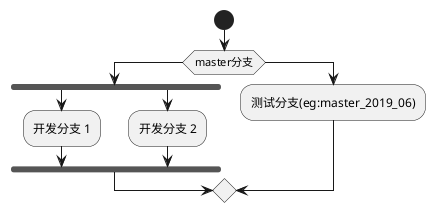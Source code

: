 @startuml

start

if (master分支) then
  fork
	:开发分支 1;
'	->:测试分支(eg:master_2019_06);
  fork again
	:开发分支 2;
  end fork
else ()
  :测试分支(eg:master_2019_06);
'  :Treatment 2;
endif

@enduml